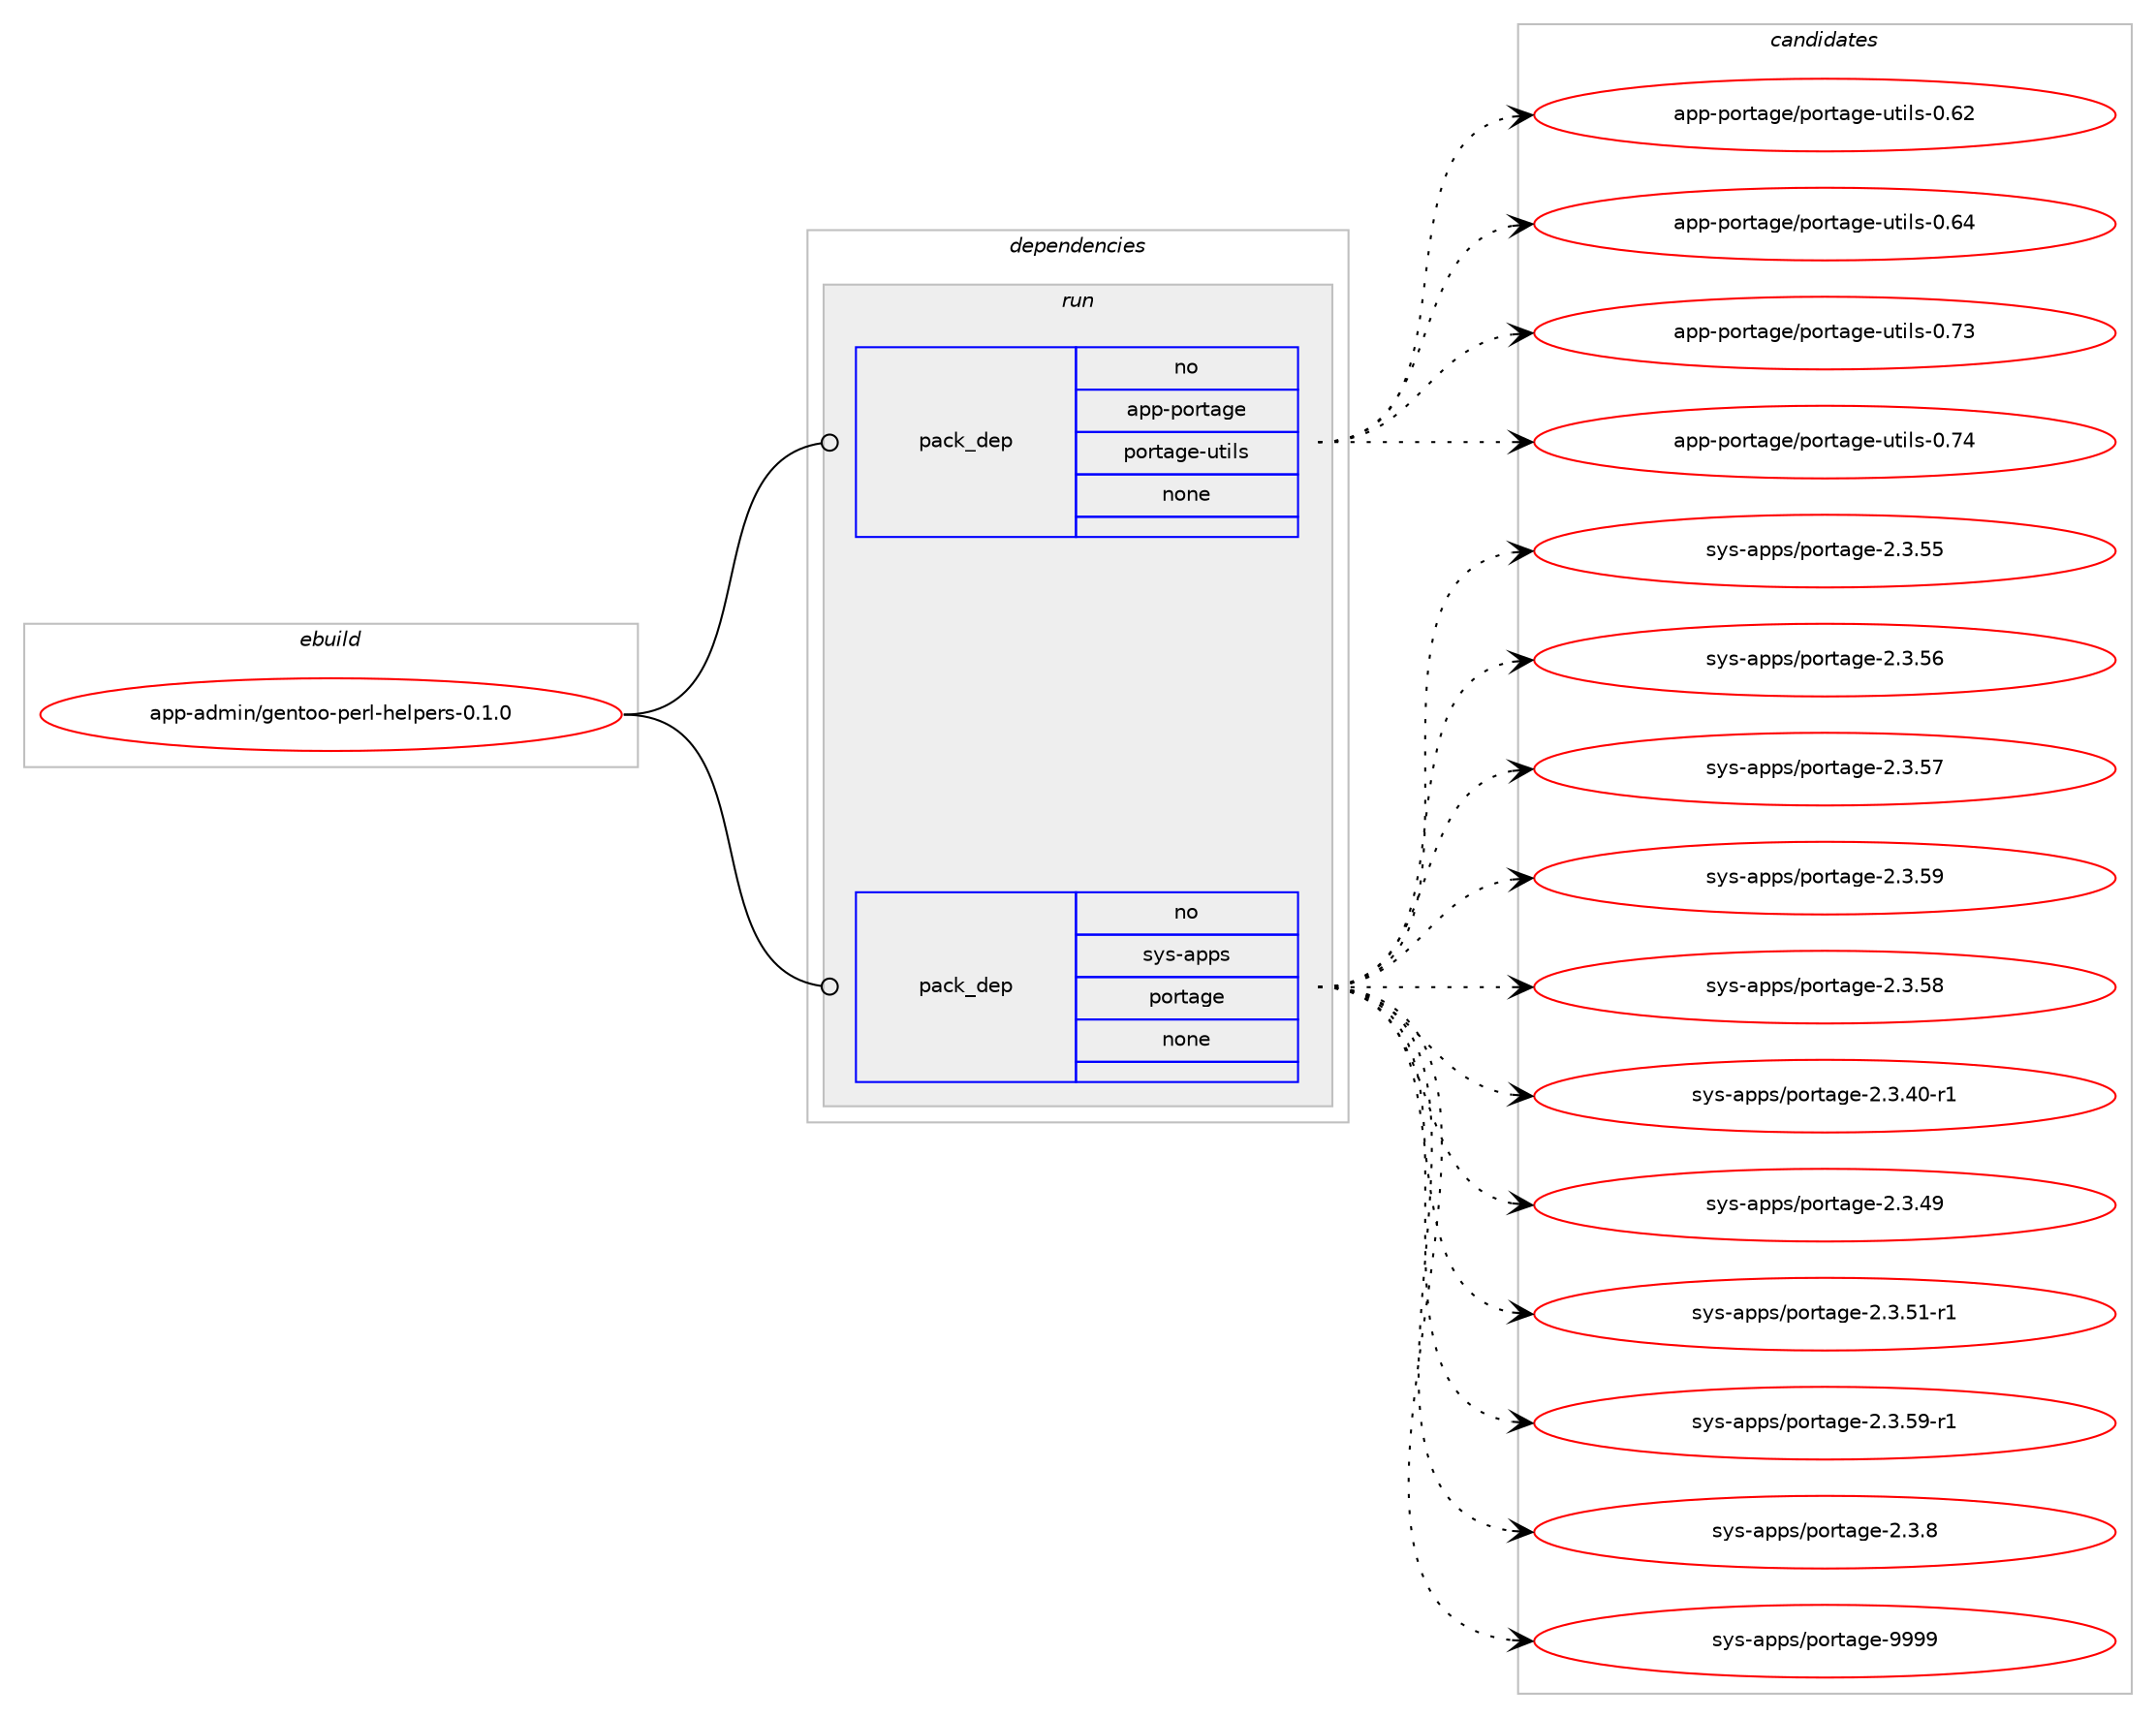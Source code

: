 digraph prolog {

# *************
# Graph options
# *************

newrank=true;
concentrate=true;
compound=true;
graph [rankdir=LR,fontname=Helvetica,fontsize=10,ranksep=1.5];#, ranksep=2.5, nodesep=0.2];
edge  [arrowhead=vee];
node  [fontname=Helvetica,fontsize=10];

# **********
# The ebuild
# **********

subgraph cluster_leftcol {
color=gray;
rank=same;
label=<<i>ebuild</i>>;
id [label="app-admin/gentoo-perl-helpers-0.1.0", color=red, width=4, href="../app-admin/gentoo-perl-helpers-0.1.0.svg"];
}

# ****************
# The dependencies
# ****************

subgraph cluster_midcol {
color=gray;
label=<<i>dependencies</i>>;
subgraph cluster_compile {
fillcolor="#eeeeee";
style=filled;
label=<<i>compile</i>>;
}
subgraph cluster_compileandrun {
fillcolor="#eeeeee";
style=filled;
label=<<i>compile and run</i>>;
}
subgraph cluster_run {
fillcolor="#eeeeee";
style=filled;
label=<<i>run</i>>;
subgraph pack259 {
dependency322 [label=<<TABLE BORDER="0" CELLBORDER="1" CELLSPACING="0" CELLPADDING="4" WIDTH="220"><TR><TD ROWSPAN="6" CELLPADDING="30">pack_dep</TD></TR><TR><TD WIDTH="110">no</TD></TR><TR><TD>app-portage</TD></TR><TR><TD>portage-utils</TD></TR><TR><TD>none</TD></TR><TR><TD></TD></TR></TABLE>>, shape=none, color=blue];
}
id:e -> dependency322:w [weight=20,style="solid",arrowhead="odot"];
subgraph pack260 {
dependency323 [label=<<TABLE BORDER="0" CELLBORDER="1" CELLSPACING="0" CELLPADDING="4" WIDTH="220"><TR><TD ROWSPAN="6" CELLPADDING="30">pack_dep</TD></TR><TR><TD WIDTH="110">no</TD></TR><TR><TD>sys-apps</TD></TR><TR><TD>portage</TD></TR><TR><TD>none</TD></TR><TR><TD></TD></TR></TABLE>>, shape=none, color=blue];
}
id:e -> dependency323:w [weight=20,style="solid",arrowhead="odot"];
}
}

# **************
# The candidates
# **************

subgraph cluster_choices {
rank=same;
color=gray;
label=<<i>candidates</i>>;

subgraph choice259 {
color=black;
nodesep=1;
choice9711211245112111114116971031014711211111411697103101451171161051081154548465450 [label="app-portage/portage-utils-0.62", color=red, width=4,href="../app-portage/portage-utils-0.62.svg"];
choice9711211245112111114116971031014711211111411697103101451171161051081154548465452 [label="app-portage/portage-utils-0.64", color=red, width=4,href="../app-portage/portage-utils-0.64.svg"];
choice9711211245112111114116971031014711211111411697103101451171161051081154548465551 [label="app-portage/portage-utils-0.73", color=red, width=4,href="../app-portage/portage-utils-0.73.svg"];
choice9711211245112111114116971031014711211111411697103101451171161051081154548465552 [label="app-portage/portage-utils-0.74", color=red, width=4,href="../app-portage/portage-utils-0.74.svg"];
dependency322:e -> choice9711211245112111114116971031014711211111411697103101451171161051081154548465450:w [style=dotted,weight="100"];
dependency322:e -> choice9711211245112111114116971031014711211111411697103101451171161051081154548465452:w [style=dotted,weight="100"];
dependency322:e -> choice9711211245112111114116971031014711211111411697103101451171161051081154548465551:w [style=dotted,weight="100"];
dependency322:e -> choice9711211245112111114116971031014711211111411697103101451171161051081154548465552:w [style=dotted,weight="100"];
}
subgraph choice260 {
color=black;
nodesep=1;
choice1151211154597112112115471121111141169710310145504651465353 [label="sys-apps/portage-2.3.55", color=red, width=4,href="../sys-apps/portage-2.3.55.svg"];
choice1151211154597112112115471121111141169710310145504651465354 [label="sys-apps/portage-2.3.56", color=red, width=4,href="../sys-apps/portage-2.3.56.svg"];
choice1151211154597112112115471121111141169710310145504651465355 [label="sys-apps/portage-2.3.57", color=red, width=4,href="../sys-apps/portage-2.3.57.svg"];
choice1151211154597112112115471121111141169710310145504651465357 [label="sys-apps/portage-2.3.59", color=red, width=4,href="../sys-apps/portage-2.3.59.svg"];
choice1151211154597112112115471121111141169710310145504651465356 [label="sys-apps/portage-2.3.58", color=red, width=4,href="../sys-apps/portage-2.3.58.svg"];
choice11512111545971121121154711211111411697103101455046514652484511449 [label="sys-apps/portage-2.3.40-r1", color=red, width=4,href="../sys-apps/portage-2.3.40-r1.svg"];
choice1151211154597112112115471121111141169710310145504651465257 [label="sys-apps/portage-2.3.49", color=red, width=4,href="../sys-apps/portage-2.3.49.svg"];
choice11512111545971121121154711211111411697103101455046514653494511449 [label="sys-apps/portage-2.3.51-r1", color=red, width=4,href="../sys-apps/portage-2.3.51-r1.svg"];
choice11512111545971121121154711211111411697103101455046514653574511449 [label="sys-apps/portage-2.3.59-r1", color=red, width=4,href="../sys-apps/portage-2.3.59-r1.svg"];
choice11512111545971121121154711211111411697103101455046514656 [label="sys-apps/portage-2.3.8", color=red, width=4,href="../sys-apps/portage-2.3.8.svg"];
choice115121115459711211211547112111114116971031014557575757 [label="sys-apps/portage-9999", color=red, width=4,href="../sys-apps/portage-9999.svg"];
dependency323:e -> choice1151211154597112112115471121111141169710310145504651465353:w [style=dotted,weight="100"];
dependency323:e -> choice1151211154597112112115471121111141169710310145504651465354:w [style=dotted,weight="100"];
dependency323:e -> choice1151211154597112112115471121111141169710310145504651465355:w [style=dotted,weight="100"];
dependency323:e -> choice1151211154597112112115471121111141169710310145504651465357:w [style=dotted,weight="100"];
dependency323:e -> choice1151211154597112112115471121111141169710310145504651465356:w [style=dotted,weight="100"];
dependency323:e -> choice11512111545971121121154711211111411697103101455046514652484511449:w [style=dotted,weight="100"];
dependency323:e -> choice1151211154597112112115471121111141169710310145504651465257:w [style=dotted,weight="100"];
dependency323:e -> choice11512111545971121121154711211111411697103101455046514653494511449:w [style=dotted,weight="100"];
dependency323:e -> choice11512111545971121121154711211111411697103101455046514653574511449:w [style=dotted,weight="100"];
dependency323:e -> choice11512111545971121121154711211111411697103101455046514656:w [style=dotted,weight="100"];
dependency323:e -> choice115121115459711211211547112111114116971031014557575757:w [style=dotted,weight="100"];
}
}

}
